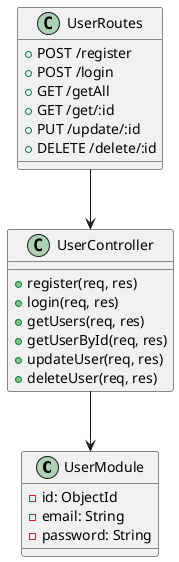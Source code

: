 @startuml

class UserModule {
  - id: ObjectId
  - email: String
  - password: String
}

class UserController {
  + register(req, res)
  + login(req, res)
  + getUsers(req, res)
  + getUserById(req, res)
  + updateUser(req, res)
  + deleteUser(req, res)
}

class UserRoutes {
  + POST /register
  + POST /login
  + GET /getAll
  + GET /get/:id
  + PUT /update/:id
  + DELETE /delete/:id
}

UserController --> UserModule
UserRoutes --> UserController

@enduml
